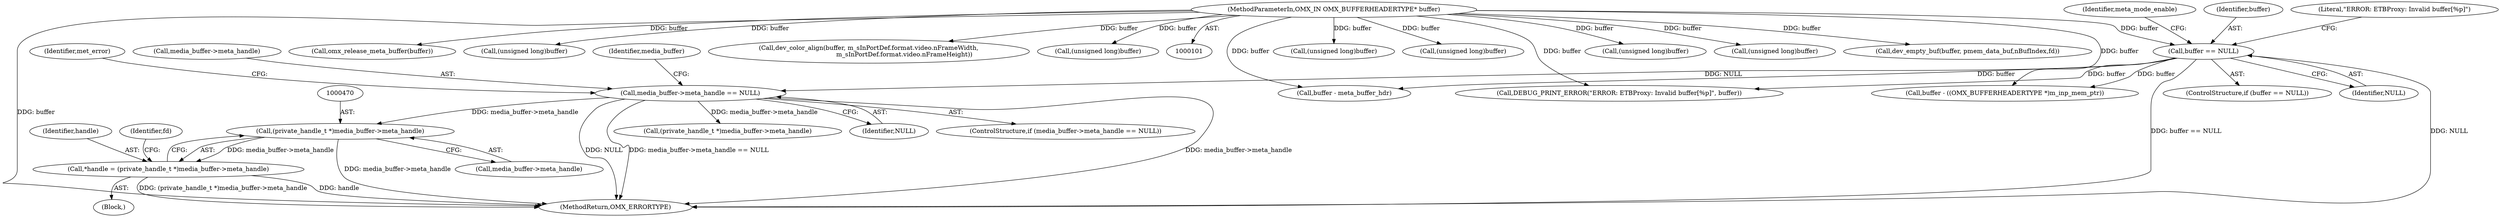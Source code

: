 digraph "0_Android_4ed06d14080d8667d5be14eed200e378cba78345_0@pointer" {
"1000469" [label="(Call,(private_handle_t *)media_buffer->meta_handle)"];
"1000212" [label="(Call,media_buffer->meta_handle == NULL)"];
"1000138" [label="(Call,buffer == NULL)"];
"1000103" [label="(MethodParameterIn,OMX_IN OMX_BUFFERHEADERTYPE* buffer)"];
"1000467" [label="(Call,*handle = (private_handle_t *)media_buffer->meta_handle)"];
"1000139" [label="(Identifier,buffer)"];
"1000388" [label="(Call,(private_handle_t *)media_buffer->meta_handle)"];
"1000250" [label="(Call,(unsigned long)buffer)"];
"1000467" [label="(Call,*handle = (private_handle_t *)media_buffer->meta_handle)"];
"1000445" [label="(Call,(unsigned long)buffer)"];
"1000490" [label="(Call,(unsigned long)buffer)"];
"1000586" [label="(Call,(unsigned long)buffer)"];
"1000475" [label="(Identifier,fd)"];
"1000595" [label="(Call,dev_empty_buf(buffer, pmem_data_buf,nBufIndex,fd))"];
"1000137" [label="(ControlStructure,if (buffer == NULL))"];
"1000143" [label="(Literal,\"ERROR: ETBProxy: Invalid buffer[%p]\")"];
"1000212" [label="(Call,media_buffer->meta_handle == NULL)"];
"1000604" [label="(Call,omx_release_meta_buffer(buffer))"];
"1000213" [label="(Call,media_buffer->meta_handle)"];
"1000140" [label="(Identifier,NULL)"];
"1000286" [label="(Call,(unsigned long)buffer)"];
"1000471" [label="(Call,media_buffer->meta_handle)"];
"1000142" [label="(Call,DEBUG_PRINT_ERROR(\"ERROR: ETBProxy: Invalid buffer[%p]\", buffer))"];
"1000468" [label="(Identifier,handle)"];
"1000465" [label="(Block,)"];
"1000138" [label="(Call,buffer == NULL)"];
"1000216" [label="(Identifier,NULL)"];
"1000211" [label="(ControlStructure,if (media_buffer->meta_handle == NULL))"];
"1000159" [label="(Call,buffer - meta_buffer_hdr)"];
"1000103" [label="(MethodParameterIn,OMX_IN OMX_BUFFERHEADERTYPE* buffer)"];
"1000623" [label="(MethodReturn,OMX_ERRORTYPE)"];
"1000149" [label="(Identifier,meta_mode_enable)"];
"1000226" [label="(Identifier,media_buffer)"];
"1000261" [label="(Call,buffer - ((OMX_BUFFERHEADERTYPE *)m_inp_mem_ptr))"];
"1000469" [label="(Call,(private_handle_t *)media_buffer->meta_handle)"];
"1000218" [label="(Identifier,met_error)"];
"1000566" [label="(Call,dev_color_align(buffer, m_sInPortDef.format.video.nFrameWidth,\n                                    m_sInPortDef.format.video.nFrameHeight))"];
"1000607" [label="(Call,(unsigned long)buffer)"];
"1000469" -> "1000467"  [label="AST: "];
"1000469" -> "1000471"  [label="CFG: "];
"1000470" -> "1000469"  [label="AST: "];
"1000471" -> "1000469"  [label="AST: "];
"1000467" -> "1000469"  [label="CFG: "];
"1000469" -> "1000623"  [label="DDG: media_buffer->meta_handle"];
"1000469" -> "1000467"  [label="DDG: media_buffer->meta_handle"];
"1000212" -> "1000469"  [label="DDG: media_buffer->meta_handle"];
"1000212" -> "1000211"  [label="AST: "];
"1000212" -> "1000216"  [label="CFG: "];
"1000213" -> "1000212"  [label="AST: "];
"1000216" -> "1000212"  [label="AST: "];
"1000218" -> "1000212"  [label="CFG: "];
"1000226" -> "1000212"  [label="CFG: "];
"1000212" -> "1000623"  [label="DDG: NULL"];
"1000212" -> "1000623"  [label="DDG: media_buffer->meta_handle == NULL"];
"1000212" -> "1000623"  [label="DDG: media_buffer->meta_handle"];
"1000138" -> "1000212"  [label="DDG: NULL"];
"1000212" -> "1000388"  [label="DDG: media_buffer->meta_handle"];
"1000138" -> "1000137"  [label="AST: "];
"1000138" -> "1000140"  [label="CFG: "];
"1000139" -> "1000138"  [label="AST: "];
"1000140" -> "1000138"  [label="AST: "];
"1000143" -> "1000138"  [label="CFG: "];
"1000149" -> "1000138"  [label="CFG: "];
"1000138" -> "1000623"  [label="DDG: NULL"];
"1000138" -> "1000623"  [label="DDG: buffer == NULL"];
"1000103" -> "1000138"  [label="DDG: buffer"];
"1000138" -> "1000142"  [label="DDG: buffer"];
"1000138" -> "1000159"  [label="DDG: buffer"];
"1000138" -> "1000261"  [label="DDG: buffer"];
"1000103" -> "1000101"  [label="AST: "];
"1000103" -> "1000623"  [label="DDG: buffer"];
"1000103" -> "1000142"  [label="DDG: buffer"];
"1000103" -> "1000159"  [label="DDG: buffer"];
"1000103" -> "1000250"  [label="DDG: buffer"];
"1000103" -> "1000261"  [label="DDG: buffer"];
"1000103" -> "1000286"  [label="DDG: buffer"];
"1000103" -> "1000445"  [label="DDG: buffer"];
"1000103" -> "1000490"  [label="DDG: buffer"];
"1000103" -> "1000566"  [label="DDG: buffer"];
"1000103" -> "1000586"  [label="DDG: buffer"];
"1000103" -> "1000595"  [label="DDG: buffer"];
"1000103" -> "1000604"  [label="DDG: buffer"];
"1000103" -> "1000607"  [label="DDG: buffer"];
"1000467" -> "1000465"  [label="AST: "];
"1000468" -> "1000467"  [label="AST: "];
"1000475" -> "1000467"  [label="CFG: "];
"1000467" -> "1000623"  [label="DDG: handle"];
"1000467" -> "1000623"  [label="DDG: (private_handle_t *)media_buffer->meta_handle"];
}
